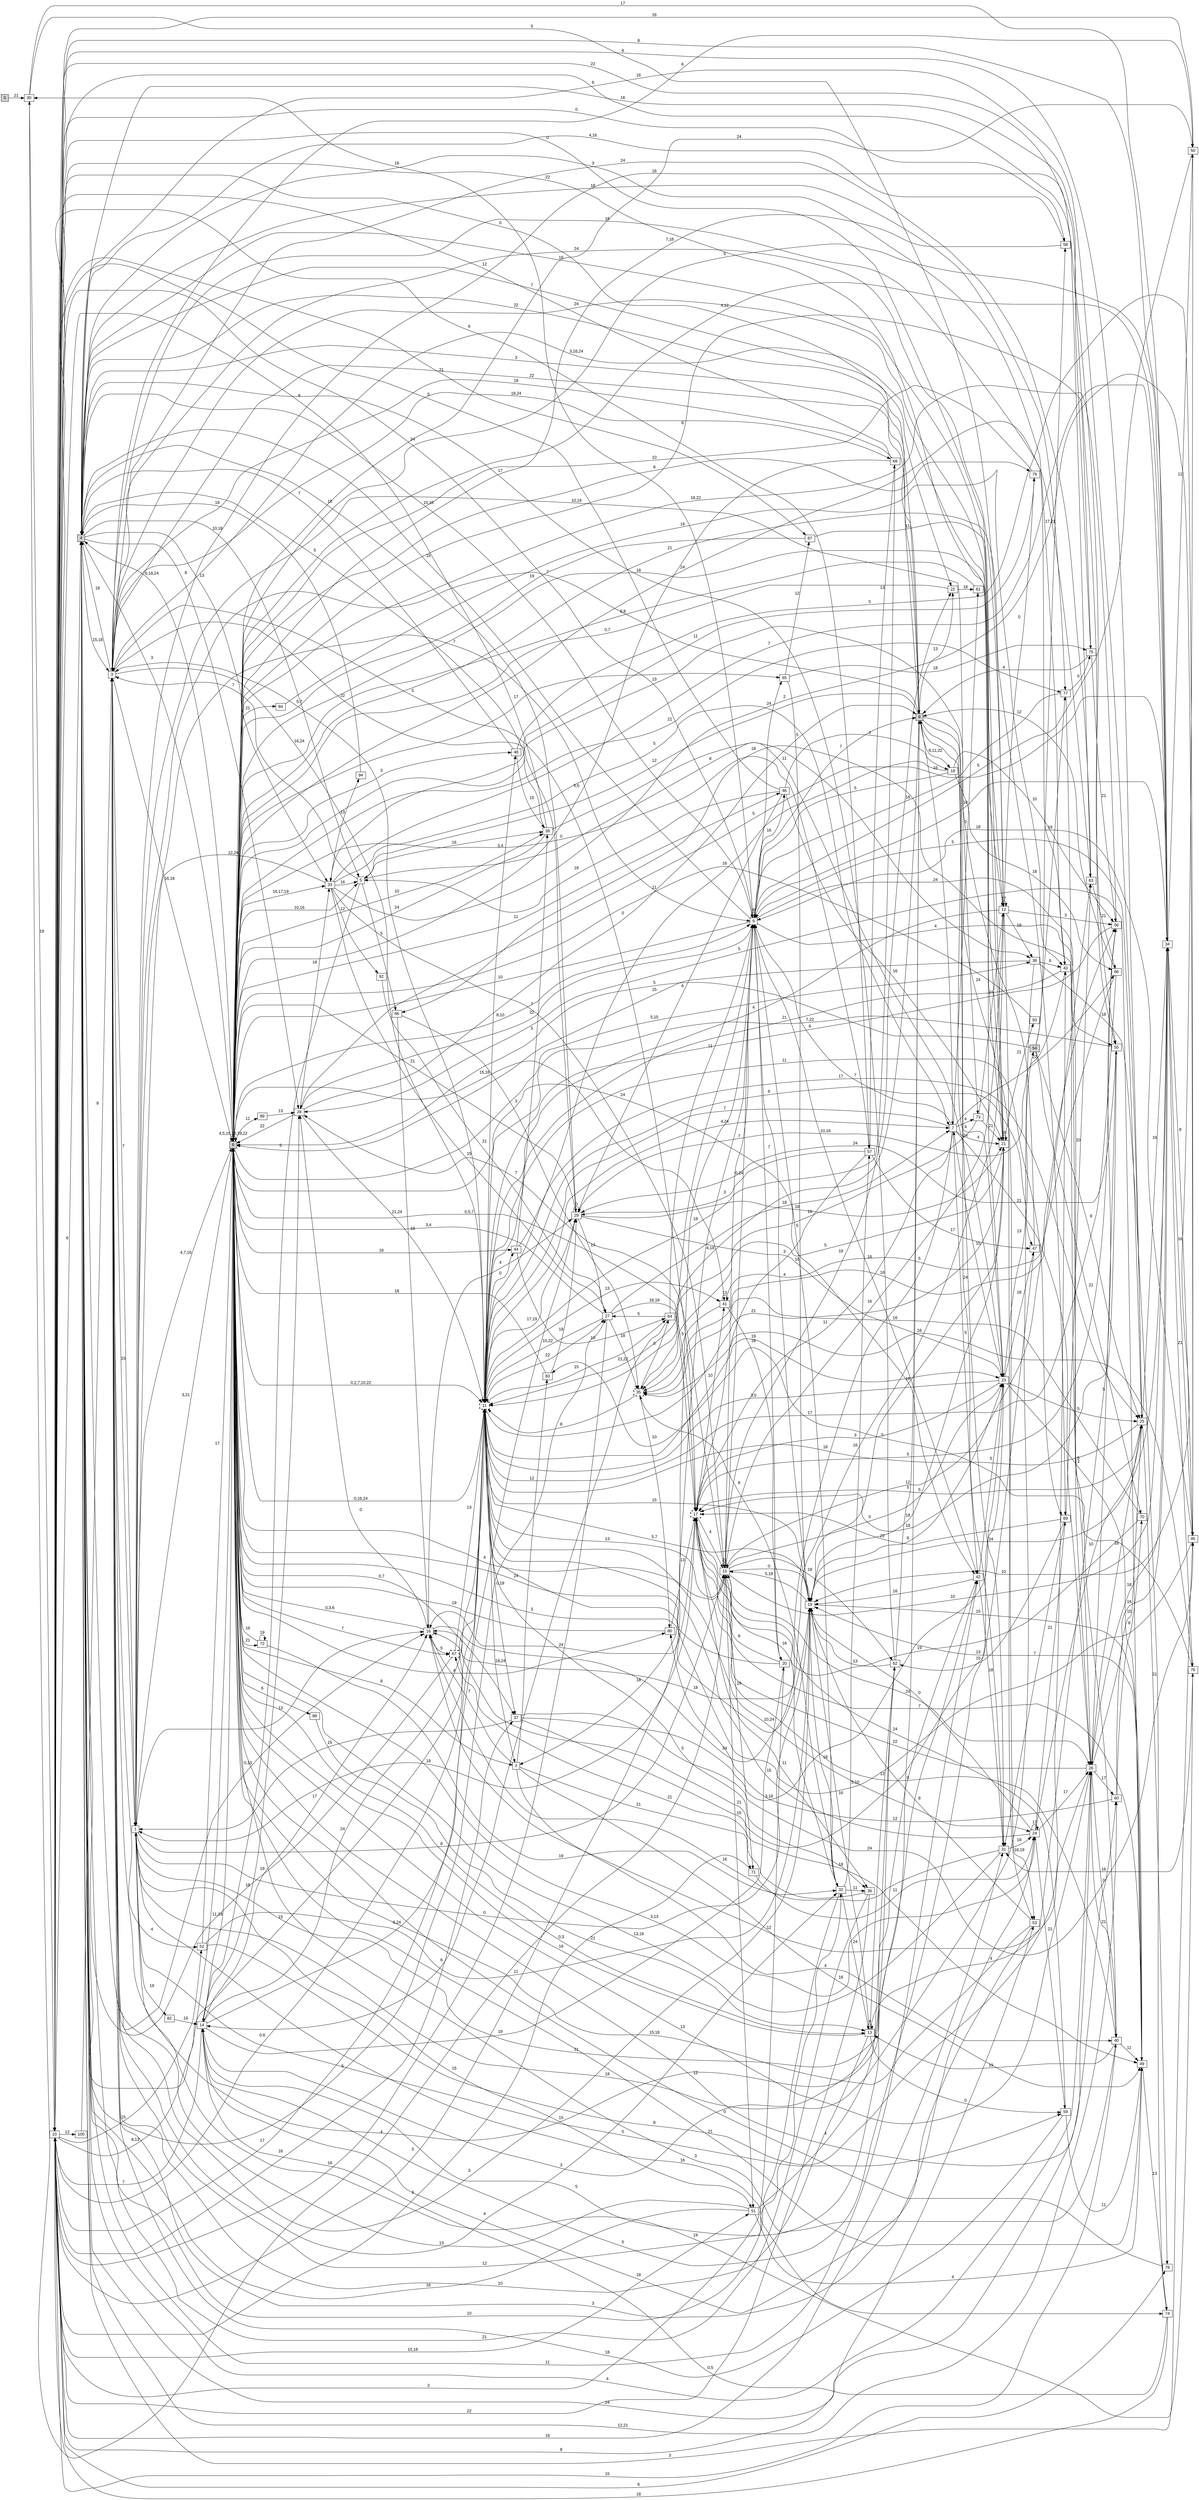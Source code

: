 digraph "NDFA" {
  rankdir=LR
  node [shape=box width=0.1 height=0.1 fontname=Arial]
  edge [fontname=Arial]
/* Estados */
 s0 [label="0" style="filled"] /* I:1 F:0 D:0 */
 s1 [label="1" ] /* I:0 F:0 D:0 */
 s2 [label="2" ] /* I:0 F:0 D:0 */
 s3 [label="3" ] /* I:0 F:0 D:0 */
 s4 [label="4" style="filled"] /* I:1 F:0 D:0 */
 s5 [label="5" ] /* I:0 F:0 D:0 */
 s6 [label="6" style="filled"] /* I:1 F:0 D:0 */
 s7 [label="7" ] /* I:0 F:0 D:0 */
 s8 [label="8" style="filled"] /* I:1 F:0 D:0 */
 s9 [label="9" ] /* I:0 F:0 D:0 */
 s10 [label="10" ] /* I:0 F:0 D:0 */
 s11 [label="11" style="bold,dashed"] /* I:0 F:1 D:0 */
 s12 [label="12" ] /* I:0 F:0 D:0 */
 s13 [label="13" ] /* I:0 F:0 D:0 */
 s14 [label="14" ] /* I:0 F:0 D:0 */
 s15 [label="15" ] /* I:0 F:0 D:0 */
 s16 [label="16" ] /* I:0 F:0 D:0 */
 s17 [label="17" style="bold,dashed"] /* I:0 F:1 D:0 */
 s18 [label="18" ] /* I:0 F:0 D:0 */
 s19 [label="19" ] /* I:0 F:0 D:0 */
 s20 [label="20" ] /* I:0 F:0 D:0 */
 s21 [label="21" ] /* I:0 F:0 D:0 */
 s22 [label="22" ] /* I:0 F:0 D:0 */
 s23 [label="23" ] /* I:0 F:0 D:0 */
 s24 [label="24" ] /* I:0 F:0 D:0 */
 s25 [label="25" ] /* I:0 F:0 D:0 */
 s26 [label="26" ] /* I:0 F:0 D:0 */
 s27 [label="27" ] /* I:0 F:0 D:0 */
 s28 [label="28" ] /* I:0 F:0 D:0 */
 s29 [label="29" ] /* I:0 F:0 D:0 */
 s30 [label="30" ] /* I:0 F:0 D:0 */
 s31 [label="31" ] /* I:0 F:0 D:0 */
 s32 [label="32" ] /* I:0 F:0 D:0 */
 s33 [label="33" ] /* I:0 F:0 D:0 */
 s34 [label="34" ] /* I:0 F:0 D:0 */
 s35 [label="35" style="bold,dashed"] /* I:0 F:1 D:0 */
 s36 [label="36" ] /* I:0 F:0 D:0 */
 s37 [label="37" ] /* I:0 F:0 D:0 */
 s38 [label="38" ] /* I:0 F:0 D:0 */
 s39 [label="39" ] /* I:0 F:0 D:0 */
 s40 [label="40" ] /* I:0 F:0 D:0 */
 s41 [label="41" ] /* I:0 F:0 D:0 */
 s42 [label="42" ] /* I:0 F:0 D:0 */
 s43 [label="43" ] /* I:0 F:0 D:0 */
 s44 [label="44" ] /* I:0 F:0 D:0 */
 s45 [label="45" ] /* I:0 F:0 D:0 */
 s46 [label="46" ] /* I:0 F:0 D:0 */
 s47 [label="47" ] /* I:0 F:0 D:0 */
 s48 [label="48" ] /* I:0 F:0 D:0 */
 s49 [label="49" ] /* I:0 F:0 D:0 */
 s50 [label="50" ] /* I:0 F:0 D:0 */
 s51 [label="51" ] /* I:0 F:0 D:0 */
 s52 [label="52" ] /* I:0 F:0 D:0 */
 s53 [label="53" ] /* I:0 F:0 D:0 */
 s54 [label="54" style="filled"] /* I:1 F:0 D:0 */
 s55 [label="55" ] /* I:0 F:0 D:0 */
 s56 [label="56" ] /* I:0 F:0 D:0 */
 s57 [label="57" ] /* I:0 F:0 D:0 */
 s58 [label="58" ] /* I:0 F:0 D:0 */
 s59 [label="59" ] /* I:0 F:0 D:0 */
 s60 [label="60" ] /* I:0 F:0 D:0 */
 s61 [label="61" ] /* I:0 F:0 D:0 */
 s62 [label="62" ] /* I:0 F:0 D:0 */
 s63 [label="63" ] /* I:0 F:0 D:0 */
 s64 [label="64" ] /* I:0 F:0 D:0 */
 s65 [label="65" ] /* I:0 F:0 D:0 */
 s66 [label="66" ] /* I:0 F:0 D:0 */
 s67 [label="67" style="bold,dashed"] /* I:0 F:1 D:0 */
 s68 [label="68" ] /* I:0 F:0 D:0 */
 s69 [label="69" ] /* I:0 F:0 D:0 */
 s70 [label="70" ] /* I:0 F:0 D:0 */
 s71 [label="71" ] /* I:0 F:0 D:0 */
 s72 [label="72" ] /* I:0 F:0 D:0 */
 s73 [label="73" ] /* I:0 F:0 D:0 */
 s74 [label="74" ] /* I:0 F:0 D:0 */
 s75 [label="75" ] /* I:0 F:0 D:0 */
 s76 [label="76" ] /* I:0 F:0 D:0 */
 s77 [label="77" ] /* I:0 F:0 D:0 */
 s78 [label="78" ] /* I:0 F:0 D:0 */
 s79 [label="79" ] /* I:0 F:0 D:0 */
 s80 [label="80" ] /* I:0 F:0 D:0 */
 s82 [label="82" ] /* I:0 F:0 D:0 */
 s83 [label="83" ] /* I:0 F:0 D:0 */
 s84 [label="84" ] /* I:0 F:0 D:0 */
 s86 [label="86" ] /* I:0 F:0 D:0 */
 s87 [label="87" ] /* I:0 F:0 D:0 */
 s88 [label="88" ] /* I:0 F:0 D:0 */
 s89 [label="89" ] /* I:0 F:0 D:0 */
 s92 [label="92" ] /* I:0 F:0 D:0 */
 s93 [label="93" ] /* I:0 F:0 D:0 */
 s94 [label="94" ] /* I:0 F:0 D:0 */
 s100 [label="100" ] /* I:0 F:0 D:0 */
/* Transiciones */
  s0 -> s30 [label="21"]
  s1 -> s3 [label="7"]
  s1 -> s6 [label="4,7,16"]
  s1 -> s9 [label="7"]
  s1 -> s15 [label="8"]
  s1 -> s16 [label="13"]
  s1 -> s19 [label="0"]
  s1 -> s42 [label="21"]
  s1 -> s51 [label="15"]
  s1 -> s55 [label="16"]
  s1 -> s59 [label="5"]
  s1 -> s73 [label="10,16"]
  s1 -> s74 [label="16"]
  s1 -> s76 [label="19"]
  s1 -> s82 [label="19"]
  s2 -> s16 [label="7"]
  s2 -> s40 [label="4"]
  s2 -> s49 [label="18"]
  s2 -> s71 [label="21"]
  s2 -> s83 [label="12"]
  s3 -> s1 [label="15"]
  s3 -> s4 [label="18"]
  s3 -> s6 [label="16,18"]
  s3 -> s8 [label="22"]
  s3 -> s11 [label="16,24"]
  s3 -> s17 [label="5"]
  s3 -> s21 [label="24"]
  s3 -> s29 [label="22"]
  s3 -> s32 [label="4"]
  s3 -> s50 [label="6"]
  s3 -> s52 [label="4"]
  s3 -> s68 [label="18,24"]
  s4 -> s3 [label="15,18"]
  s4 -> s5 [label="10,18"]
  s4 -> s6 [label="3"]
  s4 -> s8 [label="22"]
  s4 -> s9 [label="10,16"]
  s4 -> s16 [label="0,13"]
  s4 -> s22 [label="7"]
  s4 -> s25 [label="16"]
  s4 -> s26 [label="24"]
  s4 -> s27 [label="5"]
  s4 -> s28 [label="8"]
  s4 -> s32 [label="10"]
  s4 -> s33 [label="13"]
  s4 -> s42 [label="11"]
  s4 -> s43 [label="3"]
  s4 -> s45 [label="3"]
  s4 -> s55 [label="16"]
  s4 -> s60 [label="12,21"]
  s4 -> s77 [label="18"]
  s5 -> s3 [label="7"]
  s5 -> s14 [label="5"]
  s5 -> s38 [label="8"]
  s5 -> s39 [label="16"]
  s5 -> s66 [label="5"]
  s6 -> s1 [label="3,21"]
  s6 -> s2 [label="8"]
  s6 -> s4 [label="6,18,24"]
  s6 -> s5 [label="10,16"]
  s6 -> s6 [label="4,5,15,18,19,22"]
  s6 -> s9 [label="8,10"]
  s6 -> s11 [label="0,2,7,10,22"]
  s6 -> s12 [label="18"]
  s6 -> s13 [label="0,3"]
  s6 -> s15 [label="4"]
  s6 -> s17 [label="0,5,7"]
  s6 -> s19 [label="3"]
  s6 -> s24 [label="3,13"]
  s6 -> s26 [label="13"]
  s6 -> s33 [label="16,17,19"]
  s6 -> s34 [label="4,12"]
  s6 -> s37 [label="0,7"]
  s6 -> s38 [label="5,15"]
  s6 -> s39 [label="10"]
  s6 -> s40 [label="3"]
  s6 -> s41 [label="15,16"]
  s6 -> s42 [label="24"]
  s6 -> s44 [label="16"]
  s6 -> s46 [label="11"]
  s6 -> s48 [label="3"]
  s6 -> s50 [label="24"]
  s6 -> s57 [label="0"]
  s6 -> s60 [label="12"]
  s6 -> s63 [label="24"]
  s6 -> s65 [label="17"]
  s6 -> s67 [label="7"]
  s6 -> s69 [label="21"]
  s6 -> s72 [label="21"]
  s6 -> s77 [label="21"]
  s6 -> s79 [label="8"]
  s6 -> s80 [label="4"]
  s6 -> s84 [label="21"]
  s6 -> s88 [label="6"]
  s6 -> s89 [label="11"]
  s7 -> s9 [label="7"]
  s7 -> s11 [label="7"]
  s7 -> s16 [label="18"]
  s7 -> s17 [label="11"]
  s7 -> s21 [label="4"]
  s7 -> s26 [label="21"]
  s7 -> s42 [label="5"]
  s7 -> s61 [label="0"]
  s7 -> s73 [label="4"]
  s7 -> s86 [label="22"]
  s8 -> s1 [label="7"]
  s8 -> s4 [label="3"]
  s8 -> s5 [label="12"]
  s8 -> s7 [label="16"]
  s8 -> s11 [label="4,18"]
  s8 -> s18 [label="8,11,22"]
  s8 -> s22 [label="13"]
  s8 -> s23 [label="4"]
  s8 -> s31 [label="24"]
  s8 -> s53 [label="24"]
  s9 -> s2 [label="18"]
  s9 -> s4 [label="15"]
  s9 -> s6 [label="10"]
  s9 -> s8 [label="7"]
  s9 -> s9 [label="8"]
  s9 -> s10 [label="24"]
  s9 -> s11 [label="21,22"]
  s9 -> s15 [label="0,24"]
  s9 -> s20 [label="7"]
  s9 -> s30 [label="16"]
  s9 -> s32 [label="5"]
  s9 -> s34 [label="10"]
  s9 -> s40 [label="4"]
  s9 -> s42 [label="16"]
  s9 -> s46 [label="16"]
  s9 -> s55 [label="24"]
  s9 -> s65 [label="24"]
  s10 -> s4 [label="6"]
  s10 -> s6 [label="8,13"]
  s10 -> s8 [label="0"]
  s10 -> s9 [label="3"]
  s10 -> s11 [label="17"]
  s10 -> s23 [label="22"]
  s10 -> s31 [label="16"]
  s10 -> s34 [label="8"]
  s10 -> s37 [label="16"]
  s10 -> s51 [label="10,18"]
  s10 -> s52 [label="15"]
  s10 -> s53 [label="8"]
  s10 -> s58 [label="0"]
  s10 -> s75 [label="22"]
  s10 -> s78 [label="6"]
  s10 -> s87 [label="21"]
  s10 -> s100 [label="12"]
  s11 -> s2 [label="18,24"]
  s11 -> s3 [label="5,7"]
  s11 -> s4 [label="15"]
  s11 -> s6 [label="0,16,24"]
  s11 -> s7 [label="4,24"]
  s11 -> s10 [label="0,6"]
  s11 -> s11 [label="7"]
  s11 -> s19 [label="15"]
  s11 -> s21 [label="21"]
  s11 -> s23 [label="19"]
  s11 -> s24 [label="10,24"]
  s11 -> s27 [label="22"]
  s11 -> s36 [label="5"]
  s11 -> s37 [label="0,18"]
  s11 -> s41 [label="13"]
  s11 -> s44 [label="0"]
  s11 -> s47 [label="6"]
  s11 -> s48 [label="3,4"]
  s11 -> s64 [label="15"]
  s11 -> s69 [label="11"]
  s12 -> s3 [label="24"]
  s12 -> s11 [label="4"]
  s12 -> s12 [label="17"]
  s12 -> s38 [label="18"]
  s12 -> s53 [label="18,19"]
  s12 -> s56 [label="3"]
  s12 -> s79 [label="0"]
  s13 -> s3 [label="10"]
  s13 -> s6 [label="16"]
  s13 -> s13 [label="4"]
  s13 -> s19 [label="16"]
  s13 -> s56 [label="4"]
  s13 -> s59 [label="0"]
  s13 -> s62 [label="12"]
  s14 -> s6 [label="11,18"]
  s14 -> s8 [label="5"]
  s14 -> s10 [label="7"]
  s14 -> s11 [label="24"]
  s14 -> s16 [label="17"]
  s14 -> s20 [label="19"]
  s14 -> s28 [label="18"]
  s14 -> s29 [label="6,24"]
  s15 -> s9 [label="7"]
  s15 -> s11 [label="13"]
  s15 -> s12 [label="16"]
  s15 -> s15 [label="21"]
  s15 -> s19 [label="0"]
  s15 -> s22 [label="18"]
  s15 -> s23 [label="0"]
  s15 -> s26 [label="24"]
  s15 -> s28 [label="7"]
  s15 -> s30 [label="4"]
  s15 -> s34 [label="10"]
  s15 -> s51 [label="15"]
  s15 -> s62 [label="18"]
  s15 -> s63 [label="12"]
  s15 -> s71 [label="19"]
  s16 -> s6 [label="0,3,6"]
  s16 -> s12 [label="24"]
  s16 -> s28 [label="0"]
  s16 -> s29 [label="4"]
  s16 -> s67 [label="5"]
  s17 -> s1 [label="18"]
  s17 -> s15 [label="4"]
  s17 -> s16 [label="24"]
  s17 -> s36 [label="11"]
  s17 -> s41 [label="10"]
  s17 -> s49 [label="7"]
  s17 -> s56 [label="5"]
  s18 -> s9 [label="5"]
  s18 -> s11 [label="16"]
  s18 -> s56 [label="10"]
  s18 -> s86 [label="18"]
  s19 -> s3 [label="3"]
  s19 -> s9 [label="4"]
  s19 -> s11 [label="5,7"]
  s19 -> s15 [label="5,18"]
  s19 -> s21 [label="16"]
  s19 -> s23 [label="6"]
  s19 -> s32 [label="18"]
  s19 -> s49 [label="15"]
  s20 -> s6 [label="24"]
  s20 -> s10 [label="3"]
  s20 -> s17 [label="8"]
  s21 -> s3 [label="3,16,24"]
  s21 -> s4 [label="16"]
  s21 -> s10 [label="0"]
  s21 -> s19 [label="18"]
  s21 -> s21 [label="18"]
  s21 -> s35 [label="5"]
  s21 -> s93 [label="21"]
  s22 -> s6 [label="0,7"]
  s22 -> s61 [label="18"]
  s23 -> s7 [label="15"]
  s23 -> s11 [label="3,5"]
  s23 -> s14 [label="5"]
  s23 -> s17 [label="3"]
  s23 -> s25 [label="5"]
  s23 -> s47 [label="18"]
  s23 -> s49 [label="3"]
  s23 -> s54 [label="13"]
  s24 -> s3 [label="3"]
  s24 -> s11 [label="15"]
  s24 -> s19 [label="0"]
  s24 -> s24 [label="17"]
  s24 -> s25 [label="10"]
  s24 -> s26 [label="17"]
  s24 -> s59 [label="21"]
  s24 -> s69 [label="21"]
  s25 -> s9 [label="5"]
  s25 -> s10 [label="8"]
  s25 -> s11 [label="18"]
  s25 -> s17 [label="5"]
  s25 -> s34 [label="16"]
  s25 -> s78 [label="21"]
  s26 -> s4 [label="4"]
  s26 -> s16 [label="12"]
  s26 -> s17 [label="22"]
  s26 -> s25 [label="18"]
  s26 -> s34 [label="16"]
  s26 -> s40 [label="0"]
  s26 -> s55 [label="5"]
  s26 -> s60 [label="17"]
  s26 -> s66 [label="18"]
  s27 -> s6 [label="3,4"]
  s27 -> s7 [label="18"]
  s27 -> s10 [label="18"]
  s27 -> s11 [label="10,22"]
  s27 -> s17 [label="16,18"]
  s27 -> s35 [label="18"]
  s28 -> s6 [label="22"]
  s28 -> s8 [label="0"]
  s28 -> s9 [label="22"]
  s28 -> s11 [label="21,24"]
  s28 -> s33 [label="18"]
  s29 -> s4 [label="16"]
  s29 -> s6 [label="21"]
  s29 -> s11 [label="17,19"]
  s29 -> s21 [label="18"]
  s29 -> s23 [label="18"]
  s29 -> s27 [label="13"]
  s29 -> s29 [label="0"]
  s30 -> s10 [label="19"]
  s30 -> s12 [label="5"]
  s30 -> s34 [label="17"]
  s31 -> s6 [label="13,18"]
  s31 -> s8 [label="24"]
  s31 -> s16 [label="16"]
  s31 -> s24 [label="18"]
  s32 -> s3 [label="12"]
  s32 -> s13 [label="24"]
  s32 -> s15 [label="16"]
  s32 -> s35 [label="8"]
  s32 -> s36 [label="11"]
  s32 -> s57 [label="16"]
  s33 -> s1 [label="12,24"]
  s33 -> s5 [label="16"]
  s33 -> s7 [label="5"]
  s33 -> s15 [label="7"]
  s33 -> s27 [label="15"]
  s33 -> s34 [label="7"]
  s33 -> s45 [label="2"]
  s33 -> s92 [label="12"]
  s33 -> s94 [label="13"]
  s34 -> s6 [label="5"]
  s34 -> s19 [label="24"]
  s34 -> s26 [label="18"]
  s34 -> s28 [label="5"]
  s34 -> s45 [label="16"]
  s34 -> s50 [label="11"]
  s34 -> s76 [label="21"]
  s35 -> s11 [label="8"]
  s35 -> s64 [label="0"]
  s35 -> s80 [label="10"]
  s36 -> s4 [label="21"]
  s36 -> s10 [label="22"]
  s36 -> s67 [label="21"]
  s37 -> s1 [label="15"]
  s37 -> s23 [label="3,18"]
  s37 -> s45 [label="24"]
  s37 -> s49 [label="18"]
  s38 -> s1 [label="18"]
  s38 -> s6 [label="15"]
  s38 -> s43 [label="6"]
  s38 -> s74 [label="18"]
  s39 -> s4 [label="5"]
  s39 -> s6 [label="24"]
  s39 -> s10 [label="6"]
  s39 -> s23 [label="11"]
  s40 -> s10 [label="15"]
  s40 -> s13 [label="19"]
  s40 -> s17 [label="0"]
  s40 -> s26 [label="21"]
  s40 -> s49 [label="11"]
  s41 -> s20 [label="18"]
  s41 -> s35 [label="5"]
  s41 -> s41 [label="13"]
  s41 -> s56 [label="5"]
  s42 -> s3 [label="15"]
  s42 -> s19 [label="16"]
  s42 -> s23 [label="5"]
  s42 -> s31 [label="18"]
  s43 -> s3 [label="16"]
  s43 -> s11 [label="21"]
  s43 -> s29 [label="10,16"]
  s44 -> s25 [label="17"]
  s44 -> s39 [label="5"]
  s44 -> s64 [label="16"]
  s45 -> s9 [label="18"]
  s45 -> s11 [label="5,10"]
  s45 -> s34 [label="8"]
  s46 -> s5 [label="18"]
  s46 -> s10 [label="5"]
  s46 -> s18 [label="3"]
  s46 -> s21 [label="16"]
  s46 -> s29 [label="6"]
  s47 -> s6 [label="13"]
  s47 -> s16 [label="21"]
  s48 -> s4 [label="7"]
  s48 -> s39 [label="15"]
  s48 -> s45 [label="5"]
  s49 -> s6 [label="21"]
  s49 -> s19 [label="13"]
  s49 -> s28 [label="5"]
  s49 -> s74 [label="13"]
  s50 -> s9 [label="5"]
  s50 -> s10 [label="16"]
  s50 -> s19 [label="10"]
  s51 -> s3 [label="13"]
  s51 -> s4 [label="16"]
  s51 -> s49 [label="4"]
  s51 -> s62 [label="4"]
  s52 -> s6 [label="17"]
  s52 -> s19 [label="11"]
  s52 -> s43 [label="8"]
  s53 -> s6 [label="15,18"]
  s53 -> s14 [label="18"]
  s53 -> s19 [label="8"]
  s54 -> s6 [label="5"]
  s54 -> s25 [label="8"]
  s54 -> s58 [label="17,21"]
  s54 -> s70 [label="21"]
  s54 -> s77 [label="19"]
  s55 -> s11 [label="7,22"]
  s55 -> s17 [label="18"]
  s55 -> s29 [label="24"]
  s56 -> s6 [label="18,22"]
  s56 -> s11 [label="6"]
  s57 -> s10 [label="6"]
  s57 -> s17 [label="3"]
  s57 -> s29 [label="3"]
  s57 -> s47 [label="17"]
  s57 -> s68 [label="13"]
  s58 -> s4 [label="4,16"]
  s58 -> s6 [label="7,16"]
  s59 -> s3 [label="18"]
  s59 -> s15 [label="24"]
  s59 -> s49 [label="11"]
  s60 -> s25 [label="15"]
  s60 -> s70 [label="8"]
  s60 -> s80 [label="12"]
  s61 -> s6 [label="6,8"]
  s62 -> s4 [label="17"]
  s62 -> s8 [label="5"]
  s62 -> s14 [label="3"]
  s62 -> s19 [label="13"]
  s63 -> s3 [label="24"]
  s63 -> s10 [label="6"]
  s63 -> s86 [label="21"]
  s64 -> s9 [label="11"]
  s64 -> s14 [label="6"]
  s64 -> s27 [label="5"]
  s65 -> s19 [label="5"]
  s65 -> s75 [label="18"]
  s65 -> s87 [label="12"]
  s66 -> s16 [label="18"]
  s66 -> s35 [label="3"]
  s67 -> s4 [label="19"]
  s67 -> s11 [label="13"]
  s68 -> s3 [label="18"]
  s68 -> s6 [label="5,6"]
  s68 -> s10 [label="12"]
  s68 -> s11 [label="18"]
  s69 -> s17 [label="22"]
  s69 -> s31 [label="7"]
  s69 -> s62 [label="15"]
  s69 -> s63 [label="10"]
  s70 -> s17 [label="19"]
  s70 -> s35 [label="16"]
  s71 -> s10 [label="3"]
  s71 -> s24 [label="11"]
  s72 -> s6 [label="16"]
  s72 -> s32 [label="19"]
  s72 -> s72 [label="19"]
  s73 -> s12 [label="24"]
  s73 -> s21 [label="21"]
  s73 -> s35 [label="18"]
  s74 -> s10 [label="18"]
  s74 -> s14 [label="0,5"]
  s75 -> s6 [label="6"]
  s75 -> s8 [label="4"]
  s75 -> s56 [label="21"]
  s76 -> s31 [label="16"]
  s76 -> s35 [label="16"]
  s76 -> s83 [label="5"]
  s77 -> s9 [label="16"]
  s77 -> s26 [label="5"]
  s77 -> s75 [label="0"]
  s78 -> s6 [label="0"]
  s79 -> s6 [label="10"]
  s79 -> s33 [label="11"]
  s80 -> s6 [label="19"]
  s80 -> s17 [label="13"]
  s82 -> s14 [label="16"]
  s83 -> s6 [label="18"]
  s83 -> s29 [label="18"]
  s84 -> s43 [label="19"]
  s86 -> s8 [label="12"]
  s86 -> s11 [label="17"]
  s86 -> s35 [label="16"]
  s87 -> s6 [label="19"]
  s87 -> s12 [label="11"]
  s88 -> s13 [label="21"]
  s89 -> s28 [label="13"]
  s92 -> s27 [label="21"]
  s93 -> s6 [label="11"]
  s94 -> s4 [label="18"]
  s100 -> s3 [label="8"]
}
